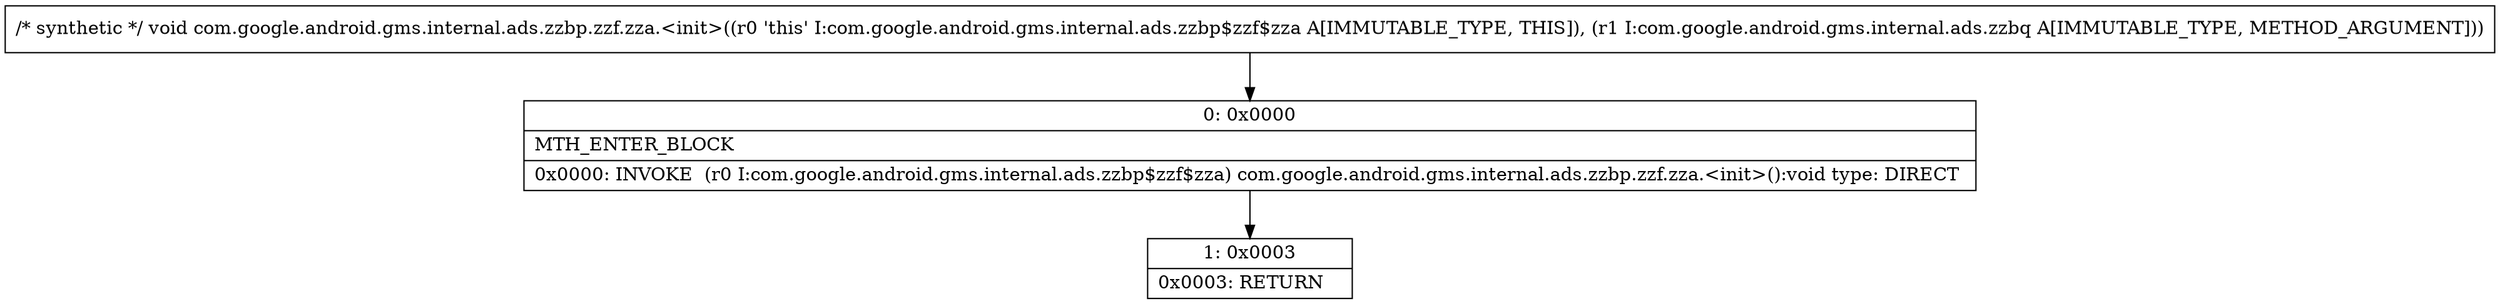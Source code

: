 digraph "CFG forcom.google.android.gms.internal.ads.zzbp.zzf.zza.\<init\>(Lcom\/google\/android\/gms\/internal\/ads\/zzbq;)V" {
Node_0 [shape=record,label="{0\:\ 0x0000|MTH_ENTER_BLOCK\l|0x0000: INVOKE  (r0 I:com.google.android.gms.internal.ads.zzbp$zzf$zza) com.google.android.gms.internal.ads.zzbp.zzf.zza.\<init\>():void type: DIRECT \l}"];
Node_1 [shape=record,label="{1\:\ 0x0003|0x0003: RETURN   \l}"];
MethodNode[shape=record,label="{\/* synthetic *\/ void com.google.android.gms.internal.ads.zzbp.zzf.zza.\<init\>((r0 'this' I:com.google.android.gms.internal.ads.zzbp$zzf$zza A[IMMUTABLE_TYPE, THIS]), (r1 I:com.google.android.gms.internal.ads.zzbq A[IMMUTABLE_TYPE, METHOD_ARGUMENT])) }"];
MethodNode -> Node_0;
Node_0 -> Node_1;
}

